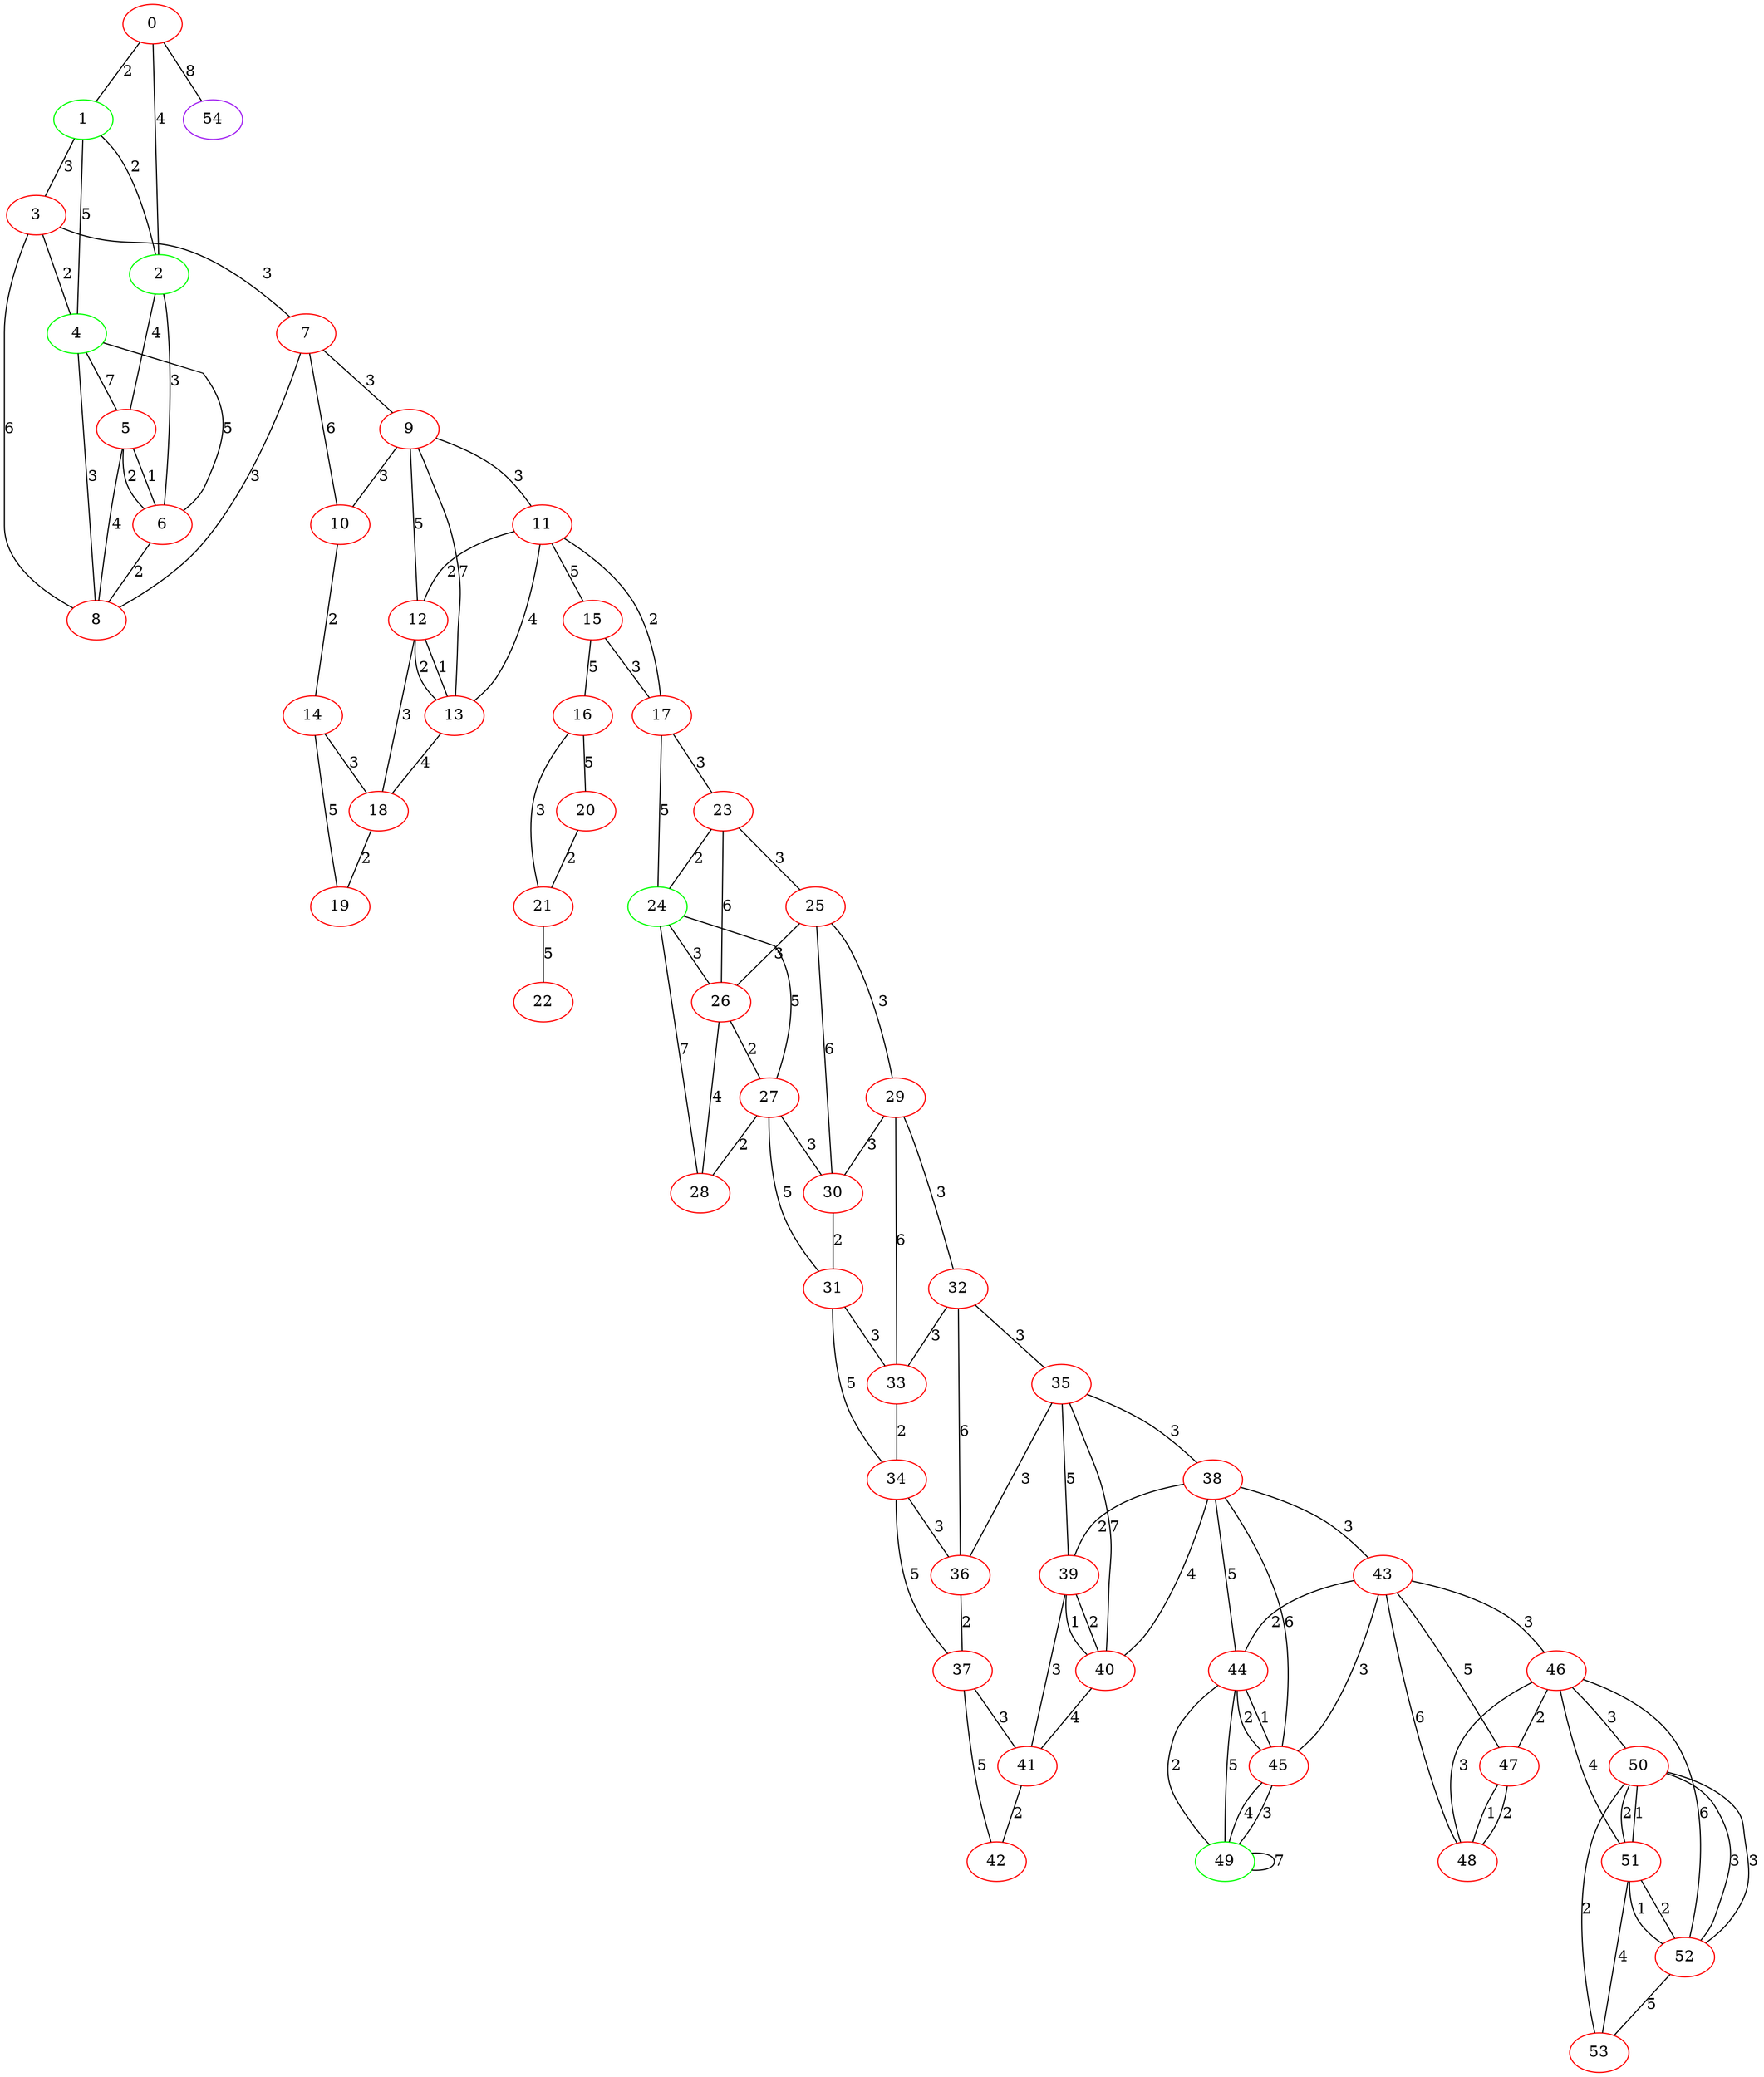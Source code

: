 graph "" {
0 [color=red, weight=1];
1 [color=green, weight=2];
2 [color=green, weight=2];
3 [color=red, weight=1];
4 [color=green, weight=2];
5 [color=red, weight=1];
6 [color=red, weight=1];
7 [color=red, weight=1];
8 [color=red, weight=1];
9 [color=red, weight=1];
10 [color=red, weight=1];
11 [color=red, weight=1];
12 [color=red, weight=1];
13 [color=red, weight=1];
14 [color=red, weight=1];
15 [color=red, weight=1];
16 [color=red, weight=1];
17 [color=red, weight=1];
18 [color=red, weight=1];
19 [color=red, weight=1];
20 [color=red, weight=1];
21 [color=red, weight=1];
22 [color=red, weight=1];
23 [color=red, weight=1];
24 [color=green, weight=2];
25 [color=red, weight=1];
26 [color=red, weight=1];
27 [color=red, weight=1];
28 [color=red, weight=1];
29 [color=red, weight=1];
30 [color=red, weight=1];
31 [color=red, weight=1];
32 [color=red, weight=1];
33 [color=red, weight=1];
34 [color=red, weight=1];
35 [color=red, weight=1];
36 [color=red, weight=1];
37 [color=red, weight=1];
38 [color=red, weight=1];
39 [color=red, weight=1];
40 [color=red, weight=1];
41 [color=red, weight=1];
42 [color=red, weight=1];
43 [color=red, weight=1];
44 [color=red, weight=1];
45 [color=red, weight=1];
46 [color=red, weight=1];
47 [color=red, weight=1];
48 [color=red, weight=1];
49 [color=green, weight=2];
50 [color=red, weight=1];
51 [color=red, weight=1];
52 [color=red, weight=1];
53 [color=red, weight=1];
54 [color=purple, weight=4];
0 -- 1  [key=0, label=2];
0 -- 2  [key=0, label=4];
0 -- 54  [key=0, label=8];
1 -- 2  [key=0, label=2];
1 -- 3  [key=0, label=3];
1 -- 4  [key=0, label=5];
2 -- 5  [key=0, label=4];
2 -- 6  [key=0, label=3];
3 -- 8  [key=0, label=6];
3 -- 4  [key=0, label=2];
3 -- 7  [key=0, label=3];
4 -- 8  [key=0, label=3];
4 -- 5  [key=0, label=7];
4 -- 6  [key=0, label=5];
5 -- 8  [key=0, label=4];
5 -- 6  [key=0, label=2];
5 -- 6  [key=1, label=1];
6 -- 8  [key=0, label=2];
7 -- 8  [key=0, label=3];
7 -- 9  [key=0, label=3];
7 -- 10  [key=0, label=6];
9 -- 10  [key=0, label=3];
9 -- 11  [key=0, label=3];
9 -- 12  [key=0, label=5];
9 -- 13  [key=0, label=7];
10 -- 14  [key=0, label=2];
11 -- 17  [key=0, label=2];
11 -- 12  [key=0, label=2];
11 -- 13  [key=0, label=4];
11 -- 15  [key=0, label=5];
12 -- 18  [key=0, label=3];
12 -- 13  [key=0, label=2];
12 -- 13  [key=1, label=1];
13 -- 18  [key=0, label=4];
14 -- 19  [key=0, label=5];
14 -- 18  [key=0, label=3];
15 -- 16  [key=0, label=5];
15 -- 17  [key=0, label=3];
16 -- 20  [key=0, label=5];
16 -- 21  [key=0, label=3];
17 -- 24  [key=0, label=5];
17 -- 23  [key=0, label=3];
18 -- 19  [key=0, label=2];
20 -- 21  [key=0, label=2];
21 -- 22  [key=0, label=5];
23 -- 24  [key=0, label=2];
23 -- 26  [key=0, label=6];
23 -- 25  [key=0, label=3];
24 -- 26  [key=0, label=3];
24 -- 27  [key=0, label=5];
24 -- 28  [key=0, label=7];
25 -- 26  [key=0, label=3];
25 -- 29  [key=0, label=3];
25 -- 30  [key=0, label=6];
26 -- 27  [key=0, label=2];
26 -- 28  [key=0, label=4];
27 -- 28  [key=0, label=2];
27 -- 30  [key=0, label=3];
27 -- 31  [key=0, label=5];
29 -- 32  [key=0, label=3];
29 -- 33  [key=0, label=6];
29 -- 30  [key=0, label=3];
30 -- 31  [key=0, label=2];
31 -- 33  [key=0, label=3];
31 -- 34  [key=0, label=5];
32 -- 33  [key=0, label=3];
32 -- 35  [key=0, label=3];
32 -- 36  [key=0, label=6];
33 -- 34  [key=0, label=2];
34 -- 36  [key=0, label=3];
34 -- 37  [key=0, label=5];
35 -- 40  [key=0, label=7];
35 -- 36  [key=0, label=3];
35 -- 38  [key=0, label=3];
35 -- 39  [key=0, label=5];
36 -- 37  [key=0, label=2];
37 -- 41  [key=0, label=3];
37 -- 42  [key=0, label=5];
38 -- 39  [key=0, label=2];
38 -- 40  [key=0, label=4];
38 -- 43  [key=0, label=3];
38 -- 44  [key=0, label=5];
38 -- 45  [key=0, label=6];
39 -- 40  [key=0, label=1];
39 -- 40  [key=1, label=2];
39 -- 41  [key=0, label=3];
40 -- 41  [key=0, label=4];
41 -- 42  [key=0, label=2];
43 -- 44  [key=0, label=2];
43 -- 45  [key=0, label=3];
43 -- 46  [key=0, label=3];
43 -- 47  [key=0, label=5];
43 -- 48  [key=0, label=6];
44 -- 49  [key=0, label=2];
44 -- 49  [key=1, label=5];
44 -- 45  [key=0, label=2];
44 -- 45  [key=1, label=1];
45 -- 49  [key=0, label=4];
45 -- 49  [key=1, label=3];
46 -- 47  [key=0, label=2];
46 -- 48  [key=0, label=3];
46 -- 50  [key=0, label=3];
46 -- 51  [key=0, label=4];
46 -- 52  [key=0, label=6];
47 -- 48  [key=0, label=1];
47 -- 48  [key=1, label=2];
49 -- 49  [key=0, label=7];
50 -- 51  [key=0, label=2];
50 -- 51  [key=1, label=1];
50 -- 52  [key=0, label=3];
50 -- 52  [key=1, label=3];
50 -- 53  [key=0, label=2];
51 -- 52  [key=0, label=1];
51 -- 52  [key=1, label=2];
51 -- 53  [key=0, label=4];
52 -- 53  [key=0, label=5];
}
